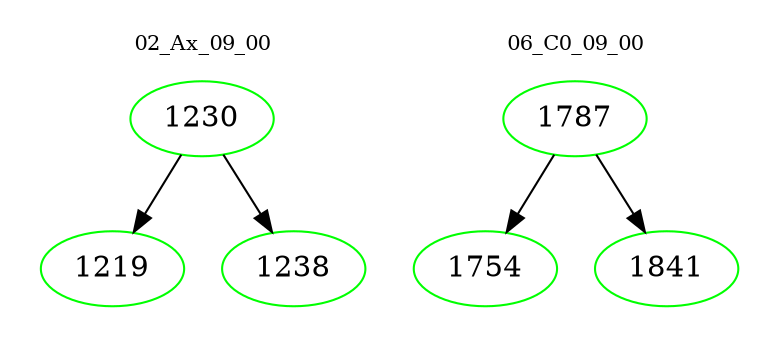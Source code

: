 digraph{
subgraph cluster_0 {
color = white
label = "02_Ax_09_00";
fontsize=10;
T0_1230 [label="1230", color="green"]
T0_1230 -> T0_1219 [color="black"]
T0_1219 [label="1219", color="green"]
T0_1230 -> T0_1238 [color="black"]
T0_1238 [label="1238", color="green"]
}
subgraph cluster_1 {
color = white
label = "06_C0_09_00";
fontsize=10;
T1_1787 [label="1787", color="green"]
T1_1787 -> T1_1754 [color="black"]
T1_1754 [label="1754", color="green"]
T1_1787 -> T1_1841 [color="black"]
T1_1841 [label="1841", color="green"]
}
}

